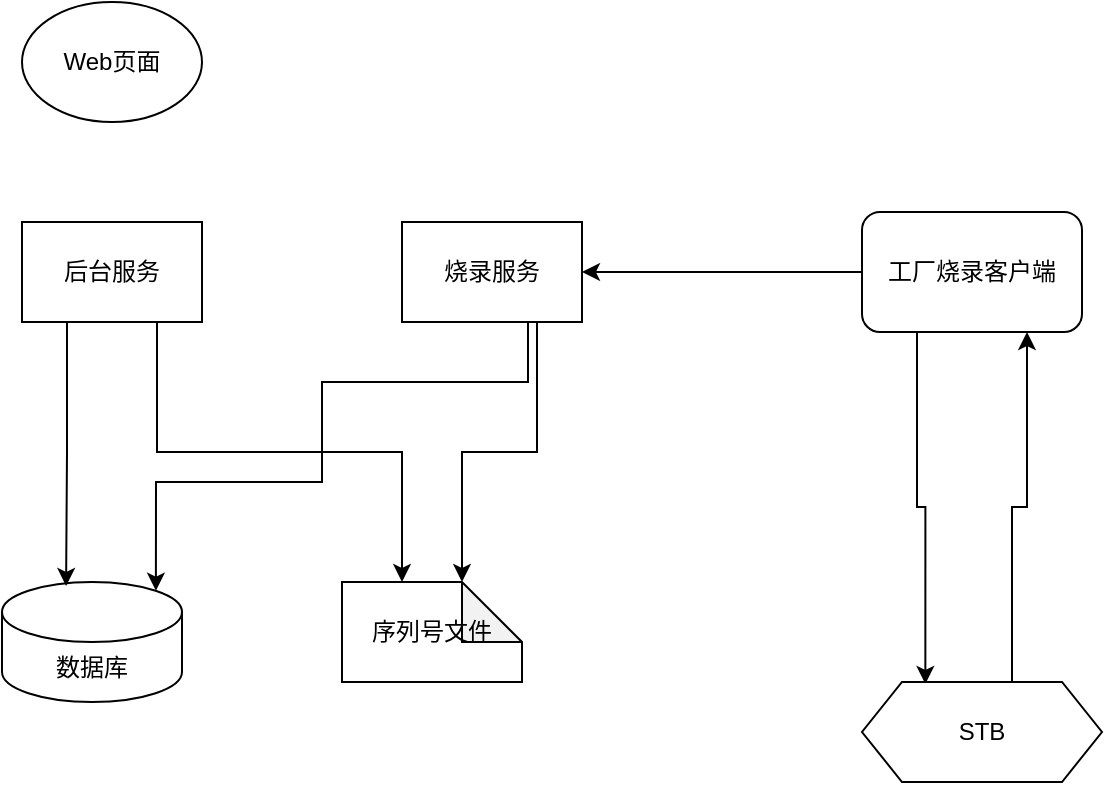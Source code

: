 <mxfile version="25.0.3">
  <diagram name="第 1 页" id="TFS3b3rrfouwaiExrDPL">
    <mxGraphModel dx="1426" dy="747" grid="1" gridSize="10" guides="1" tooltips="1" connect="1" arrows="1" fold="1" page="1" pageScale="1" pageWidth="827" pageHeight="1169" math="0" shadow="0">
      <root>
        <mxCell id="0" />
        <mxCell id="1" parent="0" />
        <mxCell id="ichkqEVvYfuikgpGFqFZ-1" value="Web页面" style="ellipse;whiteSpace=wrap;html=1;" vertex="1" parent="1">
          <mxGeometry x="70" y="160" width="90" height="60" as="geometry" />
        </mxCell>
        <mxCell id="ichkqEVvYfuikgpGFqFZ-3" value="后台服务" style="rounded=0;whiteSpace=wrap;html=1;" vertex="1" parent="1">
          <mxGeometry x="70" y="270" width="90" height="50" as="geometry" />
        </mxCell>
        <mxCell id="ichkqEVvYfuikgpGFqFZ-4" value="烧录服务" style="rounded=0;whiteSpace=wrap;html=1;" vertex="1" parent="1">
          <mxGeometry x="260" y="270" width="90" height="50" as="geometry" />
        </mxCell>
        <mxCell id="ichkqEVvYfuikgpGFqFZ-5" value="数据库" style="shape=cylinder3;whiteSpace=wrap;html=1;boundedLbl=1;backgroundOutline=1;size=15;" vertex="1" parent="1">
          <mxGeometry x="60" y="450" width="90" height="60" as="geometry" />
        </mxCell>
        <mxCell id="ichkqEVvYfuikgpGFqFZ-7" value="序列号文件" style="shape=note;whiteSpace=wrap;html=1;backgroundOutline=1;darkOpacity=0.05;" vertex="1" parent="1">
          <mxGeometry x="230" y="450" width="90" height="50" as="geometry" />
        </mxCell>
        <mxCell id="ichkqEVvYfuikgpGFqFZ-14" style="edgeStyle=orthogonalEdgeStyle;rounded=0;orthogonalLoop=1;jettySize=auto;html=1;exitX=0;exitY=0.5;exitDx=0;exitDy=0;entryX=1;entryY=0.5;entryDx=0;entryDy=0;" edge="1" parent="1" source="ichkqEVvYfuikgpGFqFZ-8" target="ichkqEVvYfuikgpGFqFZ-4">
          <mxGeometry relative="1" as="geometry" />
        </mxCell>
        <mxCell id="ichkqEVvYfuikgpGFqFZ-15" style="edgeStyle=orthogonalEdgeStyle;rounded=0;orthogonalLoop=1;jettySize=auto;html=1;exitX=0.25;exitY=1;exitDx=0;exitDy=0;entryX=0.264;entryY=0.02;entryDx=0;entryDy=0;entryPerimeter=0;" edge="1" parent="1" source="ichkqEVvYfuikgpGFqFZ-8" target="ichkqEVvYfuikgpGFqFZ-9">
          <mxGeometry relative="1" as="geometry" />
        </mxCell>
        <mxCell id="ichkqEVvYfuikgpGFqFZ-8" value="工厂烧录客户端" style="rounded=1;whiteSpace=wrap;html=1;" vertex="1" parent="1">
          <mxGeometry x="490" y="265" width="110" height="60" as="geometry" />
        </mxCell>
        <mxCell id="ichkqEVvYfuikgpGFqFZ-16" style="edgeStyle=orthogonalEdgeStyle;rounded=0;orthogonalLoop=1;jettySize=auto;html=1;exitX=0.625;exitY=0;exitDx=0;exitDy=0;entryX=0.75;entryY=1;entryDx=0;entryDy=0;" edge="1" parent="1" source="ichkqEVvYfuikgpGFqFZ-9" target="ichkqEVvYfuikgpGFqFZ-8">
          <mxGeometry relative="1" as="geometry" />
        </mxCell>
        <mxCell id="ichkqEVvYfuikgpGFqFZ-9" value="STB" style="shape=hexagon;perimeter=hexagonPerimeter2;whiteSpace=wrap;html=1;fixedSize=1;" vertex="1" parent="1">
          <mxGeometry x="490" y="500" width="120" height="50" as="geometry" />
        </mxCell>
        <mxCell id="ichkqEVvYfuikgpGFqFZ-10" style="edgeStyle=orthogonalEdgeStyle;rounded=0;orthogonalLoop=1;jettySize=auto;html=1;exitX=0.25;exitY=1;exitDx=0;exitDy=0;entryX=0.356;entryY=0.033;entryDx=0;entryDy=0;entryPerimeter=0;" edge="1" parent="1" source="ichkqEVvYfuikgpGFqFZ-3" target="ichkqEVvYfuikgpGFqFZ-5">
          <mxGeometry relative="1" as="geometry" />
        </mxCell>
        <mxCell id="ichkqEVvYfuikgpGFqFZ-11" style="edgeStyle=orthogonalEdgeStyle;rounded=0;orthogonalLoop=1;jettySize=auto;html=1;exitX=0.75;exitY=1;exitDx=0;exitDy=0;entryX=0;entryY=0;entryDx=30;entryDy=0;entryPerimeter=0;" edge="1" parent="1" source="ichkqEVvYfuikgpGFqFZ-3" target="ichkqEVvYfuikgpGFqFZ-7">
          <mxGeometry relative="1" as="geometry" />
        </mxCell>
        <mxCell id="ichkqEVvYfuikgpGFqFZ-12" style="edgeStyle=orthogonalEdgeStyle;rounded=0;orthogonalLoop=1;jettySize=auto;html=1;exitX=0.25;exitY=1;exitDx=0;exitDy=0;entryX=0.855;entryY=0;entryDx=0;entryDy=4.35;entryPerimeter=0;" edge="1" parent="1" source="ichkqEVvYfuikgpGFqFZ-4" target="ichkqEVvYfuikgpGFqFZ-5">
          <mxGeometry relative="1" as="geometry">
            <Array as="points">
              <mxPoint x="323" y="350" />
              <mxPoint x="220" y="350" />
              <mxPoint x="220" y="400" />
              <mxPoint x="137" y="400" />
            </Array>
          </mxGeometry>
        </mxCell>
        <mxCell id="ichkqEVvYfuikgpGFqFZ-13" style="edgeStyle=orthogonalEdgeStyle;rounded=0;orthogonalLoop=1;jettySize=auto;html=1;exitX=0.75;exitY=1;exitDx=0;exitDy=0;entryX=0;entryY=0;entryDx=60;entryDy=0;entryPerimeter=0;" edge="1" parent="1" source="ichkqEVvYfuikgpGFqFZ-4" target="ichkqEVvYfuikgpGFqFZ-7">
          <mxGeometry relative="1" as="geometry" />
        </mxCell>
      </root>
    </mxGraphModel>
  </diagram>
</mxfile>
